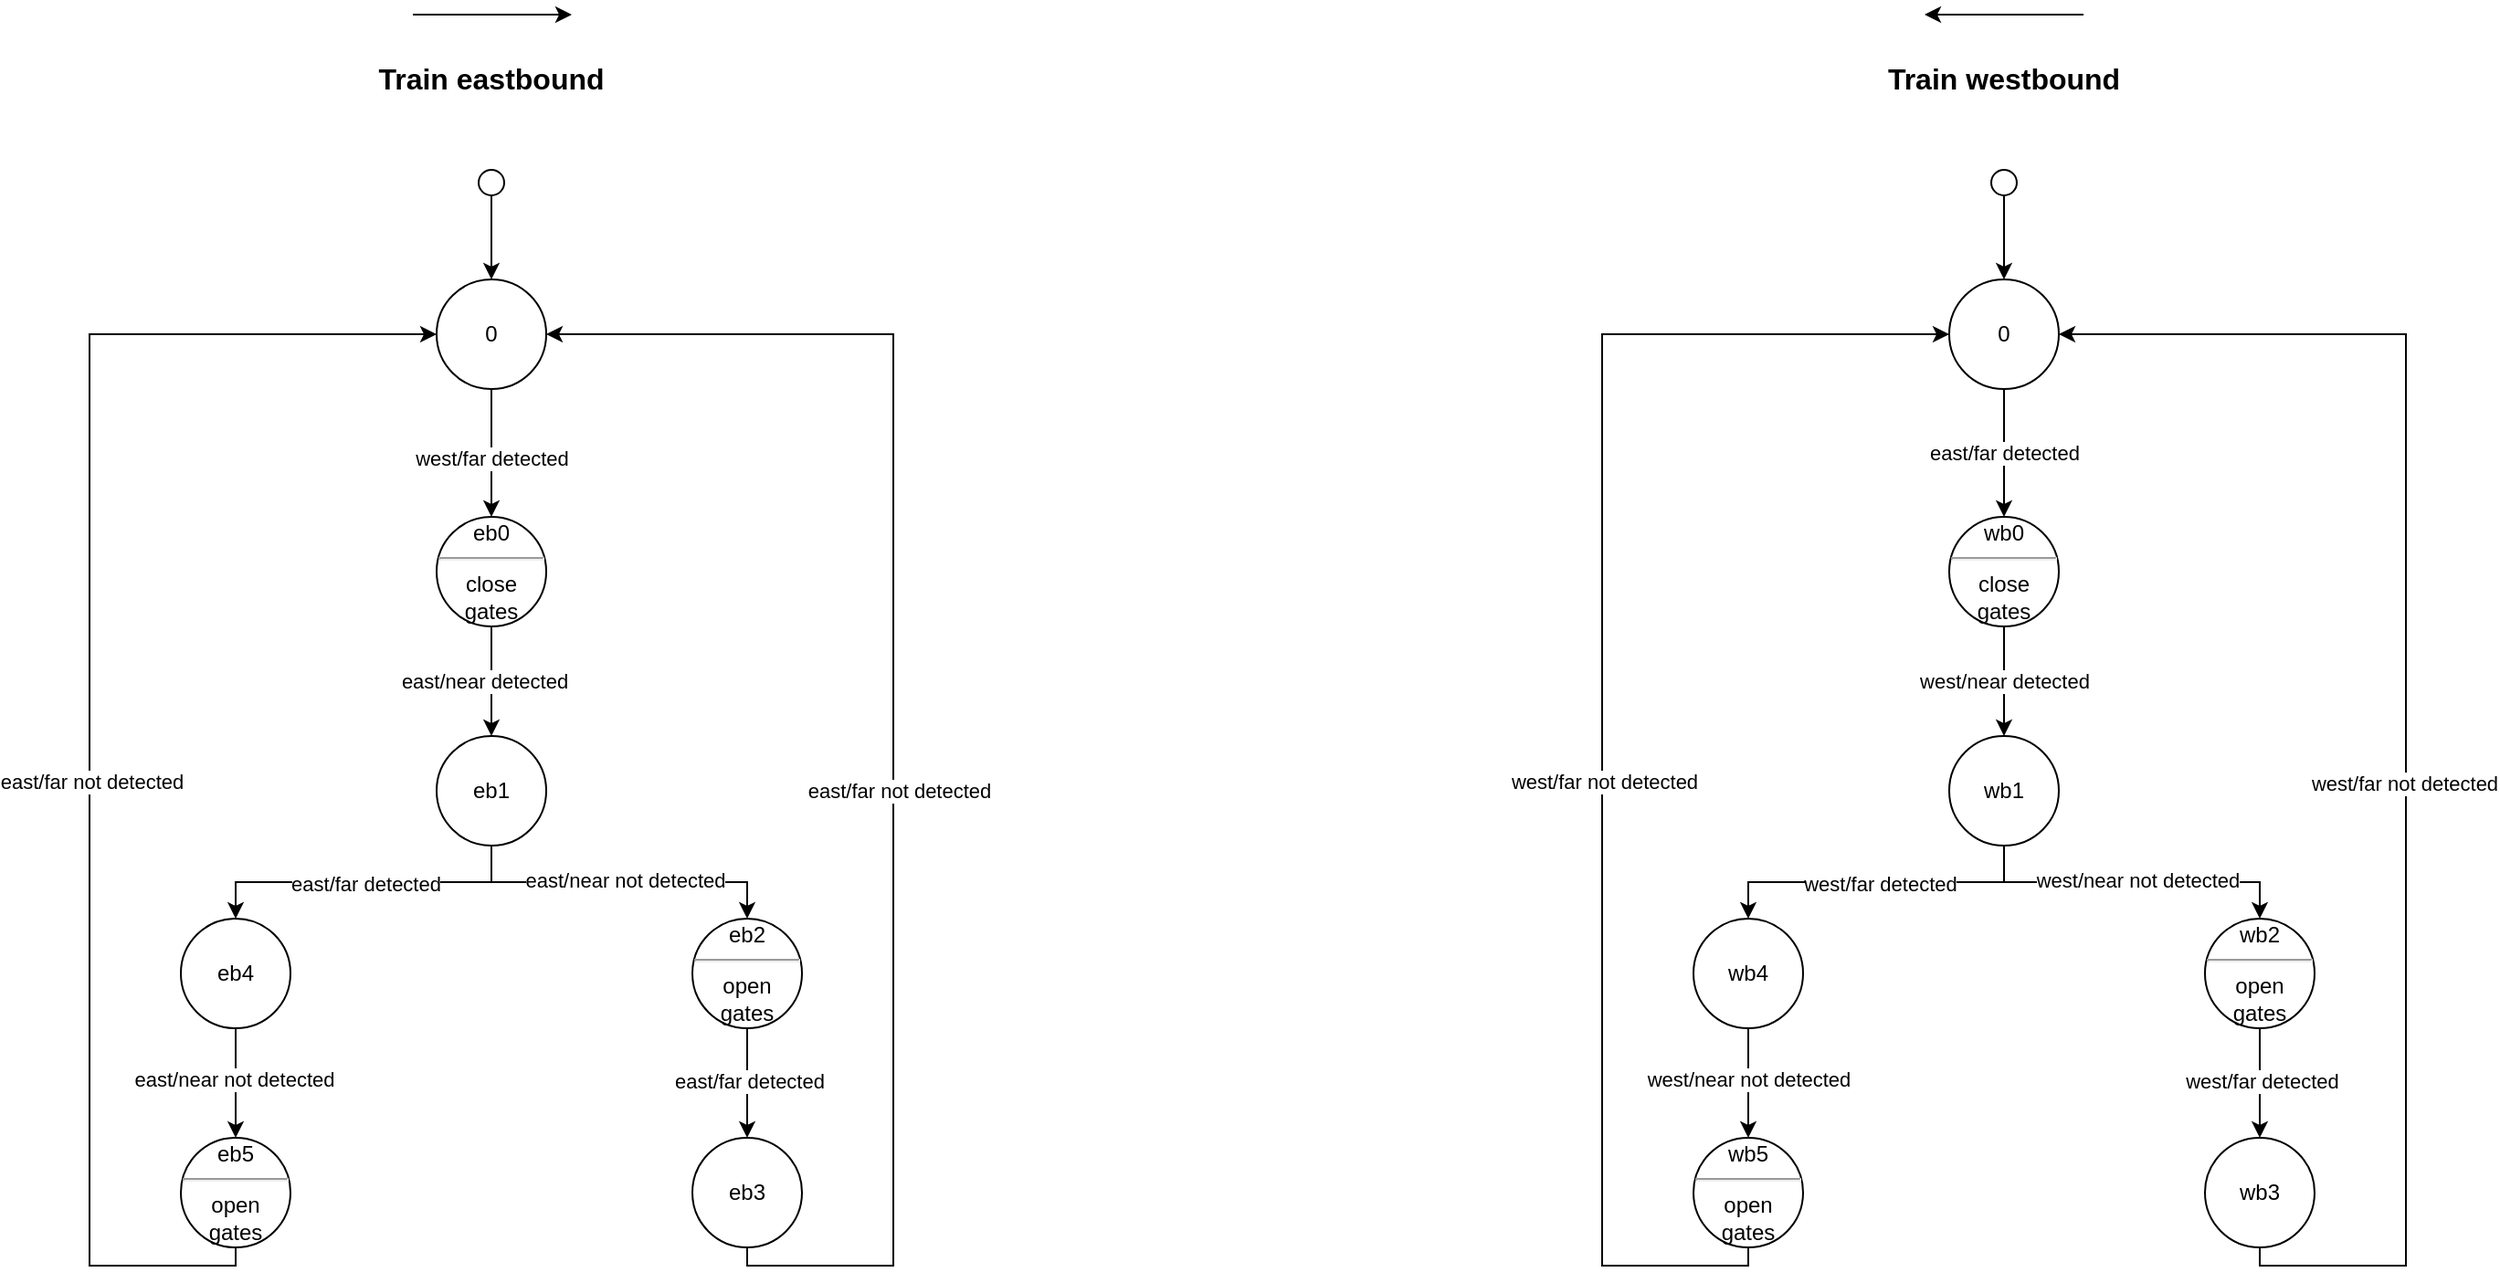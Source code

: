 <mxfile version="24.0.0" type="device">
  <diagram name="Page-1" id="oRCiSP2gtdgpihLvPYBj">
    <mxGraphModel dx="1742" dy="2522" grid="1" gridSize="10" guides="1" tooltips="1" connect="1" arrows="1" fold="1" page="1" pageScale="1" pageWidth="827" pageHeight="1169" math="0" shadow="0">
      <root>
        <mxCell id="0" />
        <mxCell id="1" parent="0" />
        <mxCell id="OMTe5yJ27pXv2nIP3M5t-26" style="edgeStyle=orthogonalEdgeStyle;rounded=0;orthogonalLoop=1;jettySize=auto;html=1;exitX=0.5;exitY=1;exitDx=0;exitDy=0;entryX=0.5;entryY=0;entryDx=0;entryDy=0;" edge="1" parent="1" source="OMTe5yJ27pXv2nIP3M5t-2" target="OMTe5yJ27pXv2nIP3M5t-5">
          <mxGeometry relative="1" as="geometry" />
        </mxCell>
        <mxCell id="OMTe5yJ27pXv2nIP3M5t-27" value="west/far detected" style="edgeLabel;html=1;align=center;verticalAlign=middle;resizable=0;points=[];" vertex="1" connectable="0" parent="OMTe5yJ27pXv2nIP3M5t-26">
          <mxGeometry x="0.075" relative="1" as="geometry">
            <mxPoint as="offset" />
          </mxGeometry>
        </mxCell>
        <mxCell id="OMTe5yJ27pXv2nIP3M5t-2" value="0" style="shape=ellipse;html=1;dashed=0;whiteSpace=wrap;aspect=fixed;perimeter=ellipsePerimeter;" vertex="1" parent="1">
          <mxGeometry x="383" y="345" width="60" height="60" as="geometry" />
        </mxCell>
        <mxCell id="OMTe5yJ27pXv2nIP3M5t-9" style="edgeStyle=orthogonalEdgeStyle;rounded=0;orthogonalLoop=1;jettySize=auto;html=1;exitX=0.5;exitY=1;exitDx=0;exitDy=0;entryX=0.5;entryY=0;entryDx=0;entryDy=0;" edge="1" parent="1" source="OMTe5yJ27pXv2nIP3M5t-5" target="OMTe5yJ27pXv2nIP3M5t-8">
          <mxGeometry relative="1" as="geometry">
            <mxPoint x="413" y="595" as="targetPoint" />
          </mxGeometry>
        </mxCell>
        <mxCell id="OMTe5yJ27pXv2nIP3M5t-10" value="east/near detected" style="edgeLabel;html=1;align=center;verticalAlign=middle;resizable=0;points=[];" vertex="1" connectable="0" parent="OMTe5yJ27pXv2nIP3M5t-9">
          <mxGeometry x="-0.02" y="-4" relative="1" as="geometry">
            <mxPoint as="offset" />
          </mxGeometry>
        </mxCell>
        <mxCell id="OMTe5yJ27pXv2nIP3M5t-5" value="eb0&lt;hr&gt;close gates" style="shape=ellipse;html=1;dashed=0;whiteSpace=wrap;aspect=fixed;perimeter=ellipsePerimeter;" vertex="1" parent="1">
          <mxGeometry x="383" y="475" width="60" height="60" as="geometry" />
        </mxCell>
        <mxCell id="OMTe5yJ27pXv2nIP3M5t-12" style="edgeStyle=orthogonalEdgeStyle;rounded=0;orthogonalLoop=1;jettySize=auto;html=1;exitX=0.5;exitY=1;exitDx=0;exitDy=0;entryX=0.5;entryY=0;entryDx=0;entryDy=0;" edge="1" parent="1" source="OMTe5yJ27pXv2nIP3M5t-8" target="OMTe5yJ27pXv2nIP3M5t-11">
          <mxGeometry relative="1" as="geometry" />
        </mxCell>
        <mxCell id="OMTe5yJ27pXv2nIP3M5t-13" value="east/near not detected" style="edgeLabel;html=1;align=center;verticalAlign=middle;resizable=0;points=[];" vertex="1" connectable="0" parent="OMTe5yJ27pXv2nIP3M5t-12">
          <mxGeometry x="0.033" y="1" relative="1" as="geometry">
            <mxPoint as="offset" />
          </mxGeometry>
        </mxCell>
        <mxCell id="OMTe5yJ27pXv2nIP3M5t-18" style="edgeStyle=orthogonalEdgeStyle;rounded=0;orthogonalLoop=1;jettySize=auto;html=1;exitX=0.5;exitY=1;exitDx=0;exitDy=0;entryX=0.5;entryY=0;entryDx=0;entryDy=0;" edge="1" parent="1" source="OMTe5yJ27pXv2nIP3M5t-8" target="OMTe5yJ27pXv2nIP3M5t-17">
          <mxGeometry relative="1" as="geometry" />
        </mxCell>
        <mxCell id="OMTe5yJ27pXv2nIP3M5t-20" value="east/far detected" style="edgeLabel;html=1;align=center;verticalAlign=middle;resizable=0;points=[];" vertex="1" connectable="0" parent="OMTe5yJ27pXv2nIP3M5t-18">
          <mxGeometry x="-0.011" y="1" relative="1" as="geometry">
            <mxPoint as="offset" />
          </mxGeometry>
        </mxCell>
        <mxCell id="OMTe5yJ27pXv2nIP3M5t-8" value="eb1" style="shape=ellipse;html=1;dashed=0;whiteSpace=wrap;aspect=fixed;perimeter=ellipsePerimeter;" vertex="1" parent="1">
          <mxGeometry x="383" y="595" width="60" height="60" as="geometry" />
        </mxCell>
        <mxCell id="OMTe5yJ27pXv2nIP3M5t-15" style="edgeStyle=orthogonalEdgeStyle;rounded=0;orthogonalLoop=1;jettySize=auto;html=1;exitX=0.5;exitY=1;exitDx=0;exitDy=0;entryX=0.5;entryY=0;entryDx=0;entryDy=0;" edge="1" parent="1" source="OMTe5yJ27pXv2nIP3M5t-11" target="OMTe5yJ27pXv2nIP3M5t-14">
          <mxGeometry relative="1" as="geometry" />
        </mxCell>
        <mxCell id="OMTe5yJ27pXv2nIP3M5t-16" value="east/far detected" style="edgeLabel;html=1;align=center;verticalAlign=middle;resizable=0;points=[];" vertex="1" connectable="0" parent="OMTe5yJ27pXv2nIP3M5t-15">
          <mxGeometry x="-0.04" y="1" relative="1" as="geometry">
            <mxPoint as="offset" />
          </mxGeometry>
        </mxCell>
        <mxCell id="OMTe5yJ27pXv2nIP3M5t-11" value="eb2&lt;hr&gt;open gates" style="shape=ellipse;html=1;dashed=0;whiteSpace=wrap;aspect=fixed;perimeter=ellipsePerimeter;" vertex="1" parent="1">
          <mxGeometry x="523" y="695" width="60" height="60" as="geometry" />
        </mxCell>
        <mxCell id="OMTe5yJ27pXv2nIP3M5t-35" style="edgeStyle=orthogonalEdgeStyle;rounded=0;orthogonalLoop=1;jettySize=auto;html=1;exitX=0.5;exitY=1;exitDx=0;exitDy=0;entryX=1;entryY=0.5;entryDx=0;entryDy=0;" edge="1" parent="1" source="OMTe5yJ27pXv2nIP3M5t-14" target="OMTe5yJ27pXv2nIP3M5t-2">
          <mxGeometry relative="1" as="geometry">
            <Array as="points">
              <mxPoint x="553" y="885" />
              <mxPoint x="633" y="885" />
              <mxPoint x="633" y="375" />
            </Array>
          </mxGeometry>
        </mxCell>
        <mxCell id="OMTe5yJ27pXv2nIP3M5t-36" value="east/far not detected" style="edgeLabel;html=1;align=center;verticalAlign=middle;resizable=0;points=[];" vertex="1" connectable="0" parent="OMTe5yJ27pXv2nIP3M5t-35">
          <mxGeometry x="-0.113" y="-3" relative="1" as="geometry">
            <mxPoint as="offset" />
          </mxGeometry>
        </mxCell>
        <mxCell id="OMTe5yJ27pXv2nIP3M5t-14" value="eb3" style="shape=ellipse;html=1;dashed=0;whiteSpace=wrap;aspect=fixed;perimeter=ellipsePerimeter;" vertex="1" parent="1">
          <mxGeometry x="523" y="815" width="60" height="60" as="geometry" />
        </mxCell>
        <mxCell id="OMTe5yJ27pXv2nIP3M5t-22" style="edgeStyle=orthogonalEdgeStyle;rounded=0;orthogonalLoop=1;jettySize=auto;html=1;exitX=0.5;exitY=1;exitDx=0;exitDy=0;entryX=0.5;entryY=0;entryDx=0;entryDy=0;" edge="1" parent="1" source="OMTe5yJ27pXv2nIP3M5t-17" target="OMTe5yJ27pXv2nIP3M5t-21">
          <mxGeometry relative="1" as="geometry" />
        </mxCell>
        <mxCell id="OMTe5yJ27pXv2nIP3M5t-23" value="east/near not detected" style="edgeLabel;html=1;align=center;verticalAlign=middle;resizable=0;points=[];" vertex="1" connectable="0" parent="OMTe5yJ27pXv2nIP3M5t-22">
          <mxGeometry x="-0.086" y="-1" relative="1" as="geometry">
            <mxPoint as="offset" />
          </mxGeometry>
        </mxCell>
        <mxCell id="OMTe5yJ27pXv2nIP3M5t-17" value="eb4" style="shape=ellipse;html=1;dashed=0;whiteSpace=wrap;aspect=fixed;perimeter=ellipsePerimeter;" vertex="1" parent="1">
          <mxGeometry x="243" y="695" width="60" height="60" as="geometry" />
        </mxCell>
        <mxCell id="OMTe5yJ27pXv2nIP3M5t-33" style="edgeStyle=orthogonalEdgeStyle;rounded=0;orthogonalLoop=1;jettySize=auto;html=1;exitX=0.5;exitY=1;exitDx=0;exitDy=0;entryX=0;entryY=0.5;entryDx=0;entryDy=0;" edge="1" parent="1" source="OMTe5yJ27pXv2nIP3M5t-21" target="OMTe5yJ27pXv2nIP3M5t-2">
          <mxGeometry relative="1" as="geometry">
            <Array as="points">
              <mxPoint x="273" y="885" />
              <mxPoint x="193" y="885" />
              <mxPoint x="193" y="375" />
            </Array>
          </mxGeometry>
        </mxCell>
        <mxCell id="OMTe5yJ27pXv2nIP3M5t-34" value="east/far not detected" style="edgeLabel;html=1;align=center;verticalAlign=middle;resizable=0;points=[];" vertex="1" connectable="0" parent="OMTe5yJ27pXv2nIP3M5t-33">
          <mxGeometry x="-0.101" y="-1" relative="1" as="geometry">
            <mxPoint as="offset" />
          </mxGeometry>
        </mxCell>
        <mxCell id="OMTe5yJ27pXv2nIP3M5t-21" value="eb5&lt;hr&gt;open gates" style="shape=ellipse;html=1;dashed=0;whiteSpace=wrap;aspect=fixed;perimeter=ellipsePerimeter;" vertex="1" parent="1">
          <mxGeometry x="243" y="815" width="60" height="60" as="geometry" />
        </mxCell>
        <mxCell id="OMTe5yJ27pXv2nIP3M5t-40" style="edgeStyle=orthogonalEdgeStyle;rounded=0;orthogonalLoop=1;jettySize=auto;html=1;exitX=0.5;exitY=1;exitDx=0;exitDy=0;entryX=0.5;entryY=0;entryDx=0;entryDy=0;" edge="1" parent="1" source="OMTe5yJ27pXv2nIP3M5t-38" target="OMTe5yJ27pXv2nIP3M5t-2">
          <mxGeometry relative="1" as="geometry" />
        </mxCell>
        <mxCell id="OMTe5yJ27pXv2nIP3M5t-38" value="" style="ellipse;whiteSpace=wrap;html=1;aspect=fixed;" vertex="1" parent="1">
          <mxGeometry x="406" y="285" width="14" height="14" as="geometry" />
        </mxCell>
        <mxCell id="OMTe5yJ27pXv2nIP3M5t-41" style="edgeStyle=orthogonalEdgeStyle;rounded=0;orthogonalLoop=1;jettySize=auto;html=1;exitX=0.5;exitY=1;exitDx=0;exitDy=0;entryX=0.5;entryY=0;entryDx=0;entryDy=0;" edge="1" parent="1" source="OMTe5yJ27pXv2nIP3M5t-43" target="OMTe5yJ27pXv2nIP3M5t-46">
          <mxGeometry relative="1" as="geometry" />
        </mxCell>
        <mxCell id="OMTe5yJ27pXv2nIP3M5t-42" value="east/far detected" style="edgeLabel;html=1;align=center;verticalAlign=middle;resizable=0;points=[];" vertex="1" connectable="0" parent="OMTe5yJ27pXv2nIP3M5t-41">
          <mxGeometry x="0.075" relative="1" as="geometry">
            <mxPoint y="-3" as="offset" />
          </mxGeometry>
        </mxCell>
        <mxCell id="OMTe5yJ27pXv2nIP3M5t-43" value="0" style="shape=ellipse;html=1;dashed=0;whiteSpace=wrap;aspect=fixed;perimeter=ellipsePerimeter;" vertex="1" parent="1">
          <mxGeometry x="1211" y="345" width="60" height="60" as="geometry" />
        </mxCell>
        <mxCell id="OMTe5yJ27pXv2nIP3M5t-44" style="edgeStyle=orthogonalEdgeStyle;rounded=0;orthogonalLoop=1;jettySize=auto;html=1;exitX=0.5;exitY=1;exitDx=0;exitDy=0;entryX=0.5;entryY=0;entryDx=0;entryDy=0;" edge="1" parent="1" source="OMTe5yJ27pXv2nIP3M5t-46" target="OMTe5yJ27pXv2nIP3M5t-51">
          <mxGeometry relative="1" as="geometry">
            <mxPoint x="1241" y="595" as="targetPoint" />
          </mxGeometry>
        </mxCell>
        <mxCell id="OMTe5yJ27pXv2nIP3M5t-45" value="west/near detected" style="edgeLabel;html=1;align=center;verticalAlign=middle;resizable=0;points=[];" vertex="1" connectable="0" parent="OMTe5yJ27pXv2nIP3M5t-44">
          <mxGeometry x="-0.02" y="-4" relative="1" as="geometry">
            <mxPoint x="4" as="offset" />
          </mxGeometry>
        </mxCell>
        <mxCell id="OMTe5yJ27pXv2nIP3M5t-46" value="wb0&lt;hr&gt;close gates" style="shape=ellipse;html=1;dashed=0;whiteSpace=wrap;aspect=fixed;perimeter=ellipsePerimeter;" vertex="1" parent="1">
          <mxGeometry x="1211" y="475" width="60" height="60" as="geometry" />
        </mxCell>
        <mxCell id="OMTe5yJ27pXv2nIP3M5t-47" style="edgeStyle=orthogonalEdgeStyle;rounded=0;orthogonalLoop=1;jettySize=auto;html=1;exitX=0.5;exitY=1;exitDx=0;exitDy=0;entryX=0.5;entryY=0;entryDx=0;entryDy=0;" edge="1" parent="1" source="OMTe5yJ27pXv2nIP3M5t-51" target="OMTe5yJ27pXv2nIP3M5t-54">
          <mxGeometry relative="1" as="geometry" />
        </mxCell>
        <mxCell id="OMTe5yJ27pXv2nIP3M5t-48" value="west/near not detected" style="edgeLabel;html=1;align=center;verticalAlign=middle;resizable=0;points=[];" vertex="1" connectable="0" parent="OMTe5yJ27pXv2nIP3M5t-47">
          <mxGeometry x="0.033" y="1" relative="1" as="geometry">
            <mxPoint as="offset" />
          </mxGeometry>
        </mxCell>
        <mxCell id="OMTe5yJ27pXv2nIP3M5t-49" style="edgeStyle=orthogonalEdgeStyle;rounded=0;orthogonalLoop=1;jettySize=auto;html=1;exitX=0.5;exitY=1;exitDx=0;exitDy=0;entryX=0.5;entryY=0;entryDx=0;entryDy=0;" edge="1" parent="1" source="OMTe5yJ27pXv2nIP3M5t-51" target="OMTe5yJ27pXv2nIP3M5t-60">
          <mxGeometry relative="1" as="geometry" />
        </mxCell>
        <mxCell id="OMTe5yJ27pXv2nIP3M5t-50" value="west/far detected" style="edgeLabel;html=1;align=center;verticalAlign=middle;resizable=0;points=[];" vertex="1" connectable="0" parent="OMTe5yJ27pXv2nIP3M5t-49">
          <mxGeometry x="-0.011" y="1" relative="1" as="geometry">
            <mxPoint x="1" as="offset" />
          </mxGeometry>
        </mxCell>
        <mxCell id="OMTe5yJ27pXv2nIP3M5t-51" value="wb1" style="shape=ellipse;html=1;dashed=0;whiteSpace=wrap;aspect=fixed;perimeter=ellipsePerimeter;" vertex="1" parent="1">
          <mxGeometry x="1211" y="595" width="60" height="60" as="geometry" />
        </mxCell>
        <mxCell id="OMTe5yJ27pXv2nIP3M5t-52" style="edgeStyle=orthogonalEdgeStyle;rounded=0;orthogonalLoop=1;jettySize=auto;html=1;exitX=0.5;exitY=1;exitDx=0;exitDy=0;entryX=0.5;entryY=0;entryDx=0;entryDy=0;" edge="1" parent="1" source="OMTe5yJ27pXv2nIP3M5t-54" target="OMTe5yJ27pXv2nIP3M5t-57">
          <mxGeometry relative="1" as="geometry" />
        </mxCell>
        <mxCell id="OMTe5yJ27pXv2nIP3M5t-53" value="west/far detected" style="edgeLabel;html=1;align=center;verticalAlign=middle;resizable=0;points=[];" vertex="1" connectable="0" parent="OMTe5yJ27pXv2nIP3M5t-52">
          <mxGeometry x="-0.04" y="1" relative="1" as="geometry">
            <mxPoint as="offset" />
          </mxGeometry>
        </mxCell>
        <mxCell id="OMTe5yJ27pXv2nIP3M5t-54" value="wb2&lt;hr&gt;open gates" style="shape=ellipse;html=1;dashed=0;whiteSpace=wrap;aspect=fixed;perimeter=ellipsePerimeter;" vertex="1" parent="1">
          <mxGeometry x="1351" y="695" width="60" height="60" as="geometry" />
        </mxCell>
        <mxCell id="OMTe5yJ27pXv2nIP3M5t-55" style="edgeStyle=orthogonalEdgeStyle;rounded=0;orthogonalLoop=1;jettySize=auto;html=1;exitX=0.5;exitY=1;exitDx=0;exitDy=0;entryX=1;entryY=0.5;entryDx=0;entryDy=0;" edge="1" parent="1" source="OMTe5yJ27pXv2nIP3M5t-57" target="OMTe5yJ27pXv2nIP3M5t-43">
          <mxGeometry relative="1" as="geometry">
            <Array as="points">
              <mxPoint x="1381" y="885" />
              <mxPoint x="1461" y="885" />
              <mxPoint x="1461" y="375" />
            </Array>
          </mxGeometry>
        </mxCell>
        <mxCell id="OMTe5yJ27pXv2nIP3M5t-56" value="west/far not detected" style="edgeLabel;html=1;align=center;verticalAlign=middle;resizable=0;points=[];" vertex="1" connectable="0" parent="OMTe5yJ27pXv2nIP3M5t-55">
          <mxGeometry x="-0.113" y="-3" relative="1" as="geometry">
            <mxPoint x="-4" y="-4" as="offset" />
          </mxGeometry>
        </mxCell>
        <mxCell id="OMTe5yJ27pXv2nIP3M5t-57" value="wb3" style="shape=ellipse;html=1;dashed=0;whiteSpace=wrap;aspect=fixed;perimeter=ellipsePerimeter;" vertex="1" parent="1">
          <mxGeometry x="1351" y="815" width="60" height="60" as="geometry" />
        </mxCell>
        <mxCell id="OMTe5yJ27pXv2nIP3M5t-58" style="edgeStyle=orthogonalEdgeStyle;rounded=0;orthogonalLoop=1;jettySize=auto;html=1;exitX=0.5;exitY=1;exitDx=0;exitDy=0;entryX=0.5;entryY=0;entryDx=0;entryDy=0;" edge="1" parent="1" source="OMTe5yJ27pXv2nIP3M5t-60" target="OMTe5yJ27pXv2nIP3M5t-63">
          <mxGeometry relative="1" as="geometry" />
        </mxCell>
        <mxCell id="OMTe5yJ27pXv2nIP3M5t-59" value="west/near not detected" style="edgeLabel;html=1;align=center;verticalAlign=middle;resizable=0;points=[];" vertex="1" connectable="0" parent="OMTe5yJ27pXv2nIP3M5t-58">
          <mxGeometry x="-0.086" y="-1" relative="1" as="geometry">
            <mxPoint x="1" as="offset" />
          </mxGeometry>
        </mxCell>
        <mxCell id="OMTe5yJ27pXv2nIP3M5t-60" value="wb4" style="shape=ellipse;html=1;dashed=0;whiteSpace=wrap;aspect=fixed;perimeter=ellipsePerimeter;" vertex="1" parent="1">
          <mxGeometry x="1071" y="695" width="60" height="60" as="geometry" />
        </mxCell>
        <mxCell id="OMTe5yJ27pXv2nIP3M5t-61" style="edgeStyle=orthogonalEdgeStyle;rounded=0;orthogonalLoop=1;jettySize=auto;html=1;exitX=0.5;exitY=1;exitDx=0;exitDy=0;entryX=0;entryY=0.5;entryDx=0;entryDy=0;" edge="1" parent="1" source="OMTe5yJ27pXv2nIP3M5t-63" target="OMTe5yJ27pXv2nIP3M5t-43">
          <mxGeometry relative="1" as="geometry">
            <Array as="points">
              <mxPoint x="1101" y="885" />
              <mxPoint x="1021" y="885" />
              <mxPoint x="1021" y="375" />
            </Array>
          </mxGeometry>
        </mxCell>
        <mxCell id="OMTe5yJ27pXv2nIP3M5t-62" value="west/far not detected" style="edgeLabel;html=1;align=center;verticalAlign=middle;resizable=0;points=[];" vertex="1" connectable="0" parent="OMTe5yJ27pXv2nIP3M5t-61">
          <mxGeometry x="-0.101" y="-1" relative="1" as="geometry">
            <mxPoint as="offset" />
          </mxGeometry>
        </mxCell>
        <mxCell id="OMTe5yJ27pXv2nIP3M5t-63" value="wb5&lt;hr&gt;open gates" style="shape=ellipse;html=1;dashed=0;whiteSpace=wrap;aspect=fixed;perimeter=ellipsePerimeter;" vertex="1" parent="1">
          <mxGeometry x="1071" y="815" width="60" height="60" as="geometry" />
        </mxCell>
        <mxCell id="OMTe5yJ27pXv2nIP3M5t-64" style="edgeStyle=orthogonalEdgeStyle;rounded=0;orthogonalLoop=1;jettySize=auto;html=1;exitX=0.5;exitY=1;exitDx=0;exitDy=0;entryX=0.5;entryY=0;entryDx=0;entryDy=0;" edge="1" parent="1" source="OMTe5yJ27pXv2nIP3M5t-65" target="OMTe5yJ27pXv2nIP3M5t-43">
          <mxGeometry relative="1" as="geometry" />
        </mxCell>
        <mxCell id="OMTe5yJ27pXv2nIP3M5t-65" value="" style="ellipse;whiteSpace=wrap;html=1;aspect=fixed;" vertex="1" parent="1">
          <mxGeometry x="1234" y="285" width="14" height="14" as="geometry" />
        </mxCell>
        <mxCell id="OMTe5yJ27pXv2nIP3M5t-66" value="&lt;b&gt;&lt;font style=&quot;font-size: 16px;&quot;&gt;Train eastbound&lt;/font&gt;&lt;/b&gt;" style="text;html=1;align=center;verticalAlign=middle;whiteSpace=wrap;rounded=0;" vertex="1" parent="1">
          <mxGeometry x="345" y="220" width="136" height="30" as="geometry" />
        </mxCell>
        <mxCell id="OMTe5yJ27pXv2nIP3M5t-92" value="&lt;b&gt;&lt;font style=&quot;font-size: 16px;&quot;&gt;Train westbound&lt;/font&gt;&lt;/b&gt;" style="text;html=1;align=center;verticalAlign=middle;whiteSpace=wrap;rounded=0;" vertex="1" parent="1">
          <mxGeometry x="1173" y="220" width="136" height="30" as="geometry" />
        </mxCell>
        <mxCell id="OMTe5yJ27pXv2nIP3M5t-93" value="" style="endArrow=classic;html=1;rounded=0;" edge="1" parent="1">
          <mxGeometry width="50" height="50" relative="1" as="geometry">
            <mxPoint x="370" y="200" as="sourcePoint" />
            <mxPoint x="457" y="200" as="targetPoint" />
          </mxGeometry>
        </mxCell>
        <mxCell id="OMTe5yJ27pXv2nIP3M5t-95" value="" style="endArrow=none;html=1;rounded=0;startArrow=classic;startFill=1;endFill=0;" edge="1" parent="1">
          <mxGeometry width="50" height="50" relative="1" as="geometry">
            <mxPoint x="1197.5" y="200" as="sourcePoint" />
            <mxPoint x="1284.5" y="200" as="targetPoint" />
          </mxGeometry>
        </mxCell>
      </root>
    </mxGraphModel>
  </diagram>
</mxfile>
